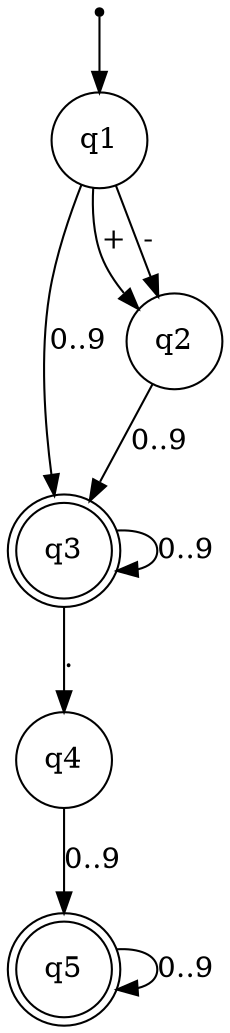 digraph{
	node [shape = doublecircle]; q3;
	node [shape = doublecircle]; q5;
	node [shape = point]; initial;
	node [shape = circle];
	initial->q1
	q1->q2[label="+"]; q1->q2[label="-"]; q1->q3[label="0..9"];
	q2->q3[label="0..9"];
	q3->q3[label="0..9"]; q3->q4[label="."];
	q4->q5[label="0..9"];
	q5->q5[label="0..9"];
}